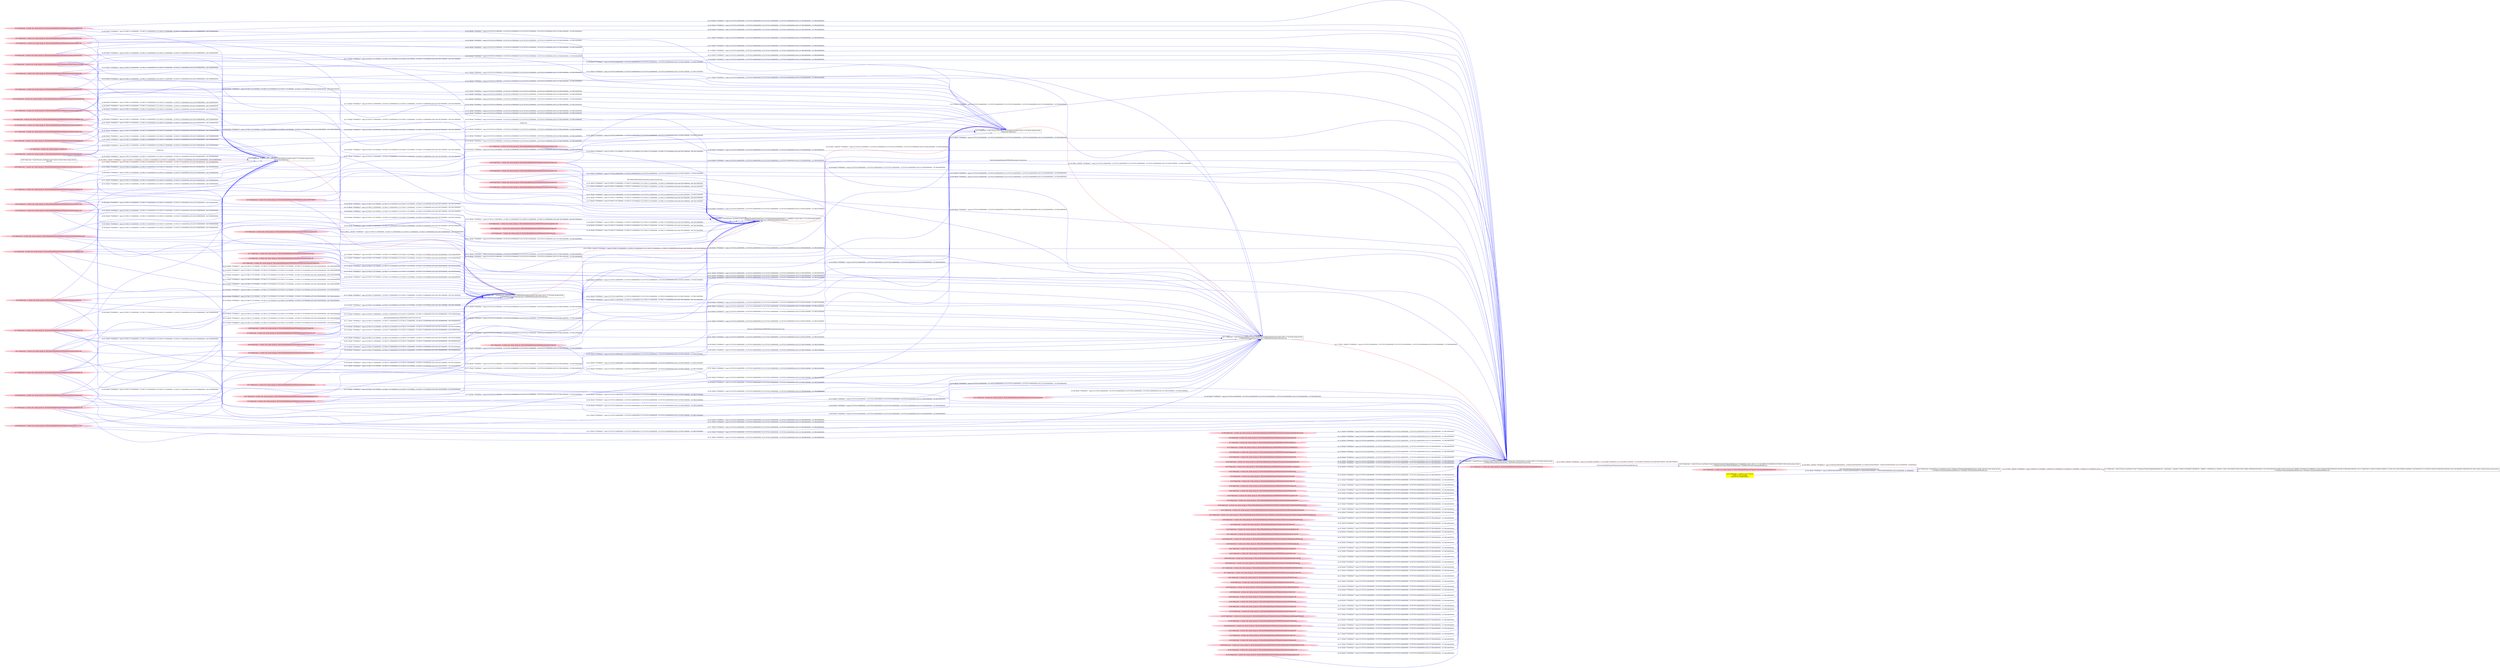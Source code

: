 digraph  {
rankdir=LR
"0"[color=black,label="id:0 HopCount: 0 pid:8188 proc_starttime:0 cmd:\"C:\Program Files\mozilla\firefox\firefox.exe\" owner uid:null owner group id:null,\n C:/Program Files/mozilla/firefox/firefox.exe C:/Program Files/mozilla/firefox/firefox.exe", shape=box,style=solid];
"1"[color=black,label="id:1 HopCount: 1 pid:4704 proc_starttime:0 cmd:\"C:\Program Files\mozilla\firefox\firefox.exe\" -contentproc --channel=\"8188.0.323439607\\100590185\" -childID 1 -isForBrowser -intPrefs 5:50|6:-1|28:1000|33:20|34:10|43:128|44:10000|48:0|50:400|51:1|52:0|53:0|58:0|59:120|60:120|133:2|134:1|147:5000|157:0|159:0|170:10000|182:-1|187:128|188:10000|189:0|195:24|196:32768|198:0|199:0|207:5|211:1048576|212:100|213:5000|215:600|217:1|226:1|231:0|241:60000| -boolPrefs 1:0|2:0|4:0|26:1|27:1|30:0|35:1|36:0|37:0|38:0|39:1|40:0|41:1|42:1|45:0|46:0|47:0|49:0|54:1|55:1|56: owner uid:null owner group id:null,\n C:/Program Files/mozilla/firefox/firefox.exe C:/Program Files/mozilla/firefox/firefox.exe", shape=box,style=solid];
"0" -> "1" [id=110,__obj="PROC_CREATE"color=red,label="id:110 PROC_CREATE **NORMAL**  seqs:[1558026107732000000, 1558026107732000000] T:[1558026107732000000, 1558026107732000000] relT:[0, 0]",style=solid];
"75"[color=pink,label="id:75 HopCount: -4 owner uid: owner group id: /Device/HarddiskVolume2/Windows/System32/ucrtbase.dll ", shape=oval,style=filled];
"87"[color=black,label="id:87 HopCount: -5 pid:528 proc_starttime:0 cmd:wininit.exe owner uid:S-1-5-18 owner group id:null,\n wininit.exe wininit.exe", shape=box,style=solid];
"75" -> "87" [id=111,__obj="READ"color=blue,label="id:111 READ **NORMAL**  seqs:[1557870321478000000, 1557870321478000000] T:[1557870321478000000, 1557870321478000000] relT:[155786254000000, 155786254000000]",style=solid];
"106"[color=pink,label="id:106 HopCount: -4 owner uid: owner group id: /Device/HarddiskVolume2/WINDOWS/system32/SystemEventsBrokerServer.dll ", shape=oval,style=filled];
"30"[color=black,label="id:30 HopCount: -3 pid:808 proc_starttime:0 cmd:C:\WINDOWS\system32\svchost.exe -k DcomLaunch -p owner uid:S-1-5-18 owner group id:null,\n C:/WINDOWS/system32/svchost.exe C:/WINDOWS/system32/svchost.exe", shape=box,style=solid];
"106" -> "30" [id=112,__obj="READ"color=blue,label="id:112 READ **NORMAL**  seqs:[1557870321483000000, 1557870321483000000] T:[1557870321483000000, 1557870321483000000] relT:[155786249000000, 155786249000000]",style=solid];
"43"[color=pink,label="id:43 HopCount: -7 owner uid: owner group id: /Device/HarddiskVolume2/windows/system32/svchost.exe ", shape=oval,style=filled];
"43" -> "30" [id=113,__obj="READ"color=blue,label="id:113 READ **NORMAL**  seqs:[1557870321483000000, 1557870321483000000] T:[1557870321483000000, 1557870321483000000] relT:[155786249000000, 155786249000000]",style=solid];
"5"[color=pink,label="id:5 HopCount: -6 owner uid: owner group id: wininit.exe ", shape=oval,style=filled];
"5" -> "87" [id=114,__obj="FILE_EXEC"color=blue,label="wininit.exe",style=solid];
"82"[color=pink,label="id:82 HopCount: -4 owner uid: owner group id: /Device/HarddiskVolume2/Windows/System32/win32u.dll ", shape=oval,style=filled];
"82" -> "87" [id=115,__obj="READ"color=blue,label="id:115 READ **NORMAL**  seqs:[1557870321478000000, 1557870321478000000] T:[1557870321478000000, 1557870321478000000] relT:[155786254000000, 155786254000000]",style=solid];
"6"[color=pink,label="id:6 HopCount: -4 owner uid: owner group id: /Device/HarddiskVolume2/Windows/System32/powrprof.dll ", shape=oval,style=filled];
"6" -> "30" [id=116,__obj="READ"color=blue,label="id:116 READ **NORMAL**  seqs:[1557870321484000000, 1557870321484000000] T:[1557870321484000000, 1557870321484000000] relT:[155786248000000, 155786248000000]",style=solid];
"79"[color=pink,label="id:79 HopCount: -4 owner uid: owner group id: /Device/HarddiskVolume2/Windows/System32/msvcp_win.dll ", shape=oval,style=filled];
"79" -> "87" [id=117,__obj="READ"color=blue,label="id:117 READ **NORMAL**  seqs:[1557870321478000000, 1557870321478000000] T:[1557870321478000000, 1557870321478000000] relT:[155786254000000, 155786254000000]",style=solid];
"7"[color=pink,label="id:7 HopCount: -4 owner uid: owner group id: /Device/HarddiskVolume2/WINDOWS/SYSTEM32/HID.DLL ", shape=oval,style=filled];
"7" -> "30" [id=118,__obj="READ"color=blue,label="id:118 READ **NORMAL**  seqs:[1557870321484000000, 1557870321484000000] T:[1557870321484000000, 1557870321484000000] relT:[155786248000000, 155786248000000]",style=solid];
"8"[color=pink,label="id:8 HopCount: -6 owner uid: owner group id: /Device/HarddiskVolume2/WINDOWS/SYSTEM32/FWBASE.DLL ", shape=oval,style=filled];
"8" -> "87" [id=119,__obj="READ"color=blue,label="id:119 READ **NORMAL**  seqs:[1557870321478000000, 1557870321478000000] T:[1557870321478000000, 1557870321478000000] relT:[155786254000000, 155786254000000]",style=solid];
"89"[color=pink,label="id:89 HopCount: -5 owner uid: owner group id: /Device/HarddiskVolume2/Windows/System32/ws2_32.dll ", shape=oval,style=filled];
"89" -> "87" [id=120,__obj="READ"color=blue,label="id:120 READ **NORMAL**  seqs:[1557870321478000000, 1557870321478000000] T:[1557870321478000000, 1557870321478000000] relT:[155786254000000, 155786254000000]",style=solid];
"9"[color=pink,label="id:9 HopCount: -4 owner uid: owner group id: /Device/HarddiskVolume2/Windows/System32/gdi32full.dll ", shape=oval,style=filled];
"9" -> "30" [id=121,__obj="READ"color=blue,label="id:121 READ **NORMAL**  seqs:[1557870321484000000, 1557870321484000000] T:[1557870321484000000, 1557870321484000000] relT:[155786248000000, 155786248000000]",style=solid];
"49"[color=pink,label="id:49 HopCount: -4 owner uid: owner group id: /Device/HarddiskVolume2/Windows/System32/profapi.dll ", shape=oval,style=filled];
"49" -> "87" [id=122,__obj="READ"color=blue,label="id:122 READ **NORMAL**  seqs:[1557870321478000000, 1557870321478000000] T:[1557870321478000000, 1557870321478000000] relT:[155786254000000, 155786254000000]",style=solid];
"50"[color=pink,label="id:50 HopCount: -4 owner uid: owner group id: /Device/HarddiskVolume2/Windows/System32/sspicli.dll ", shape=oval,style=filled];
"50" -> "87" [id=123,__obj="READ"color=blue,label="id:123 READ **NORMAL**  seqs:[1557870321478000000, 1557870321478000000] T:[1557870321478000000, 1557870321478000000] relT:[155786254000000, 155786254000000]",style=solid];
"11"[color=pink,label="id:11 HopCount: -4 owner uid: owner group id: /Device/HarddiskVolume2/WINDOWS/SYSTEM32/PSMSRV.DLL ", shape=oval,style=filled];
"11" -> "30" [id=124,__obj="READ"color=blue,label="id:124 READ **NORMAL**  seqs:[1557870321483000000, 1557870321483000000] T:[1557870321483000000, 1557870321483000000] relT:[155786249000000, 155786249000000]",style=solid];
"23"[color=black,label="id:23 HopCount: -2 pid:2432 proc_starttime:0 cmd:C:\Windows\System32\RuntimeBroker.exe -Embedding owner uid:S-1-5-21-231540947-922634896-4161786520-1004 owner group id:null,\n C:/Windows/System32/RuntimeBroker.exe C:/Windows/System32/RuntimeBroker.exe", shape=box,style=solid];
"30" -> "23" [id=125,__obj="PROC_CREATE"color=red,label="id:125 PROC_CREATE **NORMAL**  seqs:[1557942088735000000, 1557942088735000000] T:[1557942088735000000, 1557942088735000000] relT:[84018997000000, 84018997000000]",style=solid];
"15"[color=pink,label="id:15 HopCount: -3 owner uid: owner group id: /Device/HarddiskVolume2/Windows/System32/RuntimeBroker.exe ", shape=oval,style=filled];
"15" -> "23" [id=126,__obj="FILE_EXEC"color=blue,label="\Device\HarddiskVolume2\Windows\System32\RuntimeBroker.exe",style=solid];
"17"[color=black,label="id:17 HopCount: -4 pid:656 proc_starttime:0 cmd:C:\WINDOWS\system32\services.exe owner uid:S-1-5-18 owner group id:null,\n C:/WINDOWS/system32/services.exe C:/WINDOWS/system32/services.exe", shape=box,style=solid];
"17" -> "30" [id=127,__obj="PROC_CREATE"color=red,label="id:127 PROC_CREATE **NORMAL**  seqs:[1557870321483000000, 1557870321483000000] T:[1557870321483000000, 1557870321483000000] relT:[155786249000000, 155786249000000]",style=solid];
"18"[color=pink,label="id:18 HopCount: -4 owner uid: owner group id: /Device/HarddiskVolume2/Windows/System32/ntmarta.dll ", shape=oval,style=filled];
"18" -> "30" [id=128,__obj="READ"color=blue,label="id:128 READ **NORMAL**  seqs:[1557870321484000000, 1557870321484000000] T:[1557870321484000000, 1557870321484000000] relT:[155786248000000, 155786248000000]",style=solid];
"19"[color=pink,label="id:19 HopCount: -4 owner uid: owner group id: /Device/HarddiskVolume2/WINDOWS/system32/gpapi.dll ", shape=oval,style=filled];
"19" -> "30" [id=129,__obj="READ"color=blue,label="id:129 READ **NORMAL**  seqs:[1557870321484000000, 1557870321484000000] T:[1557870321484000000, 1557870321484000000] relT:[155786248000000, 155786248000000]",style=solid];
"74"[color=pink,label="id:74 HopCount: -4 owner uid: owner group id: /Device/HarddiskVolume2/Windows/System32/advapi32.dll ", shape=oval,style=filled];
"74" -> "87" [id=130,__obj="READ"color=blue,label="id:130 READ **NORMAL**  seqs:[1557870321478000000, 1557870321478000000] T:[1557870321478000000, 1557870321478000000] relT:[155786254000000, 155786254000000]",style=solid];
"62"[color=pink,label="id:62 HopCount: -4 owner uid: owner group id: /Device/HarddiskVolume2/Windows/System32/sechost.dll ", shape=oval,style=filled];
"62" -> "87" [id=131,__obj="READ"color=blue,label="id:131 READ **NORMAL**  seqs:[1557870321478000000, 1557870321478000000] T:[1557870321478000000, 1557870321478000000] relT:[155786254000000, 155786254000000]",style=solid];
"21"[color=pink,label="id:21 HopCount: -4 owner uid: owner group id: /Device/HarddiskVolume2/Windows/System32/oleaut32.dll ", shape=oval,style=filled];
"21" -> "30" [id=132,__obj="READ"color=blue,label="id:132 READ **NORMAL**  seqs:[1557870321484000000, 1557870321484000000] T:[1557870321484000000, 1557870321484000000] relT:[155786248000000, 155786248000000]",style=solid];
"80"[color=pink,label="id:80 HopCount: -5 owner uid: owner group id: /Device/HarddiskVolume2/Windows/System32/mswsock.dll ", shape=oval,style=filled];
"80" -> "87" [id=133,__obj="READ"color=blue,label="id:133 READ **NORMAL**  seqs:[1557870321478000000, 1557870321478000000] T:[1557870321478000000, 1557870321478000000] relT:[155786254000000, 155786254000000]",style=solid];
"55"[color=pink,label="id:55 HopCount: -4 owner uid: owner group id: /Device/HarddiskVolume2/Windows/System32/combase.dll ", shape=oval,style=filled];
"55" -> "87" [id=134,__obj="READ"color=blue,label="id:134 READ **NORMAL**  seqs:[1557870321478000000, 1557870321478000000] T:[1557870321478000000, 1557870321478000000] relT:[155786254000000, 155786254000000]",style=solid];
"22"[color=pink,label="id:22 HopCount: -4 owner uid: owner group id: /Device/HarddiskVolume2/Windows/System32/KernelBase.dll ", shape=oval,style=filled];
"22" -> "30" [id=135,__obj="READ"color=blue,label="id:135 READ **NORMAL**  seqs:[1557870321484000000, 1557870321484000000] T:[1557870321484000000, 1557870321484000000] relT:[155786248000000, 155786248000000]",style=solid];
"22" -> "87" [id=136,__obj="READ"color=blue,label="id:136 READ **NORMAL**  seqs:[1557870321478000000, 1557870321478000000] T:[1557870321478000000, 1557870321478000000] relT:[155786254000000, 155786254000000]",style=solid];
"70"[color=pink,label="id:70 HopCount: -4 owner uid: owner group id: /Device/HarddiskVolume2/Windows/System32/kernel32.dll ", shape=oval,style=filled];
"70" -> "87" [id=137,__obj="READ"color=blue,label="id:137 READ **NORMAL**  seqs:[1557870321478000000, 1557870321478000000] T:[1557870321478000000, 1557870321478000000] relT:[155786254000000, 155786254000000]",style=solid];
"23" -> "0" [id=138,__obj="PROC_CREATE"color=red,label="id:138 PROC_CREATE **NORMAL**  seqs:[1558026105803000000, 1558026105803000000] T:[1558026105803000000, 1558026105803000000] relT:[1929000000, 1929000000]",style=solid];
"24"[color=pink,label="id:24 HopCount: -4 owner uid: owner group id: /Device/HarddiskVolume2/Windows/System32/mintdh.dll ", shape=oval,style=filled];
"24" -> "30" [id=139,__obj="READ"color=blue,label="id:139 READ **NORMAL**  seqs:[1557870321484000000, 1557870321484000000] T:[1557870321484000000, 1557870321484000000] relT:[155786248000000, 155786248000000]",style=solid];
"41"[color=pink,label="id:41 HopCount: -4 owner uid: owner group id: /Device/HarddiskVolume2/Windows/System32/rpcrt4.dll ", shape=oval,style=filled];
"41" -> "87" [id=140,__obj="READ"color=blue,label="id:140 READ **NORMAL**  seqs:[1557870321478000000, 1557870321478000000] T:[1557870321478000000, 1557870321478000000] relT:[155786254000000, 155786254000000]",style=solid];
"25"[color=pink,label="id:25 HopCount: -2 owner uid: owner group id: /Device/HarddiskVolume2/Program Files/mozilla/firefox/firefox.exe ", shape=oval,style=filled];
"25" -> "0" [id=141,__obj="FILE_EXEC"color=blue,label="\Device\HarddiskVolume2\Program Files\mozilla\firefox\firefox.exe",style=solid];
"26"[color=pink,label="id:26 HopCount: -4 owner uid: owner group id: /Device/HarddiskVolume2/Windows/System32/ExecModelClient.dll ", shape=oval,style=filled];
"26" -> "30" [id=142,__obj="READ"color=blue,label="id:142 READ **NORMAL**  seqs:[1557870321483000000, 1557870321483000000] T:[1557870321483000000, 1557870321483000000] relT:[155786249000000, 155786249000000]",style=solid];
"27"[color=pink,label="id:27 HopCount: -6 owner uid: owner group id: /Device/HarddiskVolume2/Windows/System32/wininit.exe ", shape=oval,style=filled];
"27" -> "87" [id=143,__obj="READ"color=blue,label="id:143 READ **NORMAL**  seqs:[1557870321478000000, 1557870321478000000] T:[1557870321478000000, 1557870321478000000] relT:[155786254000000, 155786254000000]",style=solid];
"53"[color=pink,label="id:53 HopCount: -4 owner uid: owner group id: /Device/HarddiskVolume2/Windows/System32/bcrypt.dll ", shape=oval,style=filled];
"53" -> "87" [id=144,__obj="READ"color=blue,label="id:144 READ **NORMAL**  seqs:[1557870321478000000, 1557870321478000000] T:[1557870321478000000, 1557870321478000000] relT:[155786254000000, 155786254000000]",style=solid];
"28"[color=yellow,label="id:28 HopCount: -2 srcIP:127.0.0.1:54379\ndstIP:127.0.0.1:54380\ntype:SOCK_ESTABLISHED ", shape=box,style=filled];
"28" -> "0" [id=145,__obj="READ"color=blue,label="id:145 READ **NORMAL**  seqs:[1558026106329000000, 1558026106616000000] T:[1558026106329000000, 1558026106616000000] relT:[1403000000, 1116000000]",style=solid];
"29"[color=pink,label="id:29 HopCount: -4 owner uid: owner group id: /Device/HarddiskVolume2/WINDOWS/system32/windows.storage.dll ", shape=oval,style=filled];
"29" -> "30" [id=146,__obj="READ"color=blue,label="id:146 READ **NORMAL**  seqs:[1557870321484000000, 1557870321484000000] T:[1557870321484000000, 1557870321484000000] relT:[155786248000000, 155786248000000]",style=solid];
"20"[color=pink,label="id:20 HopCount: -4 owner uid: owner group id: /Device/HarddiskVolume2/Windows/System32/bcryptprimitives.dll ", shape=oval,style=filled];
"20" -> "30" [id=147,__obj="READ"color=blue,label="id:147 READ **NORMAL**  seqs:[1557870321484000000, 1557870321484000000] T:[1557870321484000000, 1557870321484000000] relT:[155786248000000, 155786248000000]",style=solid];
"31"[color=pink,label="id:31 HopCount: -4 owner uid: owner group id: /Device/HarddiskVolume2/Windows/System32/usermgrcli.dll ", shape=oval,style=filled];
"31" -> "30" [id=148,__obj="READ"color=blue,label="id:148 READ **NORMAL**  seqs:[1557870321483000000, 1557870321483000000] T:[1557870321483000000, 1557870321483000000] relT:[155786249000000, 155786249000000]",style=solid];
"32"[color=pink,label="id:32 HopCount: -4 owner uid: owner group id: /Device/HarddiskVolume2/Windows/System32/clbcatq.dll ", shape=oval,style=filled];
"32" -> "30" [id=149,__obj="READ"color=blue,label="id:149 READ **NORMAL**  seqs:[1557870321484000000, 1557870321484000000] T:[1557870321484000000, 1557870321484000000] relT:[155786248000000, 155786248000000]",style=solid];
"33"[color=pink,label="id:33 HopCount: -4 owner uid: owner group id: /Device/HarddiskVolume2/Windows/System32/wer.dll ", shape=oval,style=filled];
"33" -> "30" [id=150,__obj="READ"color=blue,label="id:150 READ **NORMAL**  seqs:[1557870321483000000, 1557870321483000000] T:[1557870321483000000, 1557870321483000000] relT:[155786249000000, 155786249000000]",style=solid];
"34"[color=pink,label="id:34 HopCount: -4 owner uid: owner group id: /Device/HarddiskVolume2/Windows/System32/dab.dll ", shape=oval,style=filled];
"34" -> "30" [id=151,__obj="READ"color=blue,label="id:151 READ **NORMAL**  seqs:[1557870321483000000, 1557870321483000000] T:[1557870321483000000, 1557870321483000000] relT:[155786249000000, 155786249000000]",style=solid];
"36"[color=black,label="id:36 HopCount: -7 pid:664 proc_starttime:0 cmd:C:\WINDOWS\system32\services.exe owner uid:S-1-5-18 owner group id:null,\n C:/WINDOWS/system32/services.exe C:/WINDOWS/system32/services.exe", shape=box,style=solid];
"90"[color=black,label="id:90 HopCount: -6 pid:436 proc_starttime:0 cmd:c:\windows\system32\svchost.exe -k localservicenetworkrestricted -p -s AppIDSvc owner uid:S-1-5-19 owner group id:null,\n c:/windows/system32/svchost.exe c:/windows/system32/svchost.exe", shape=box,style=solid];
"36" -> "90" [id=152,__obj="PROC_CREATE"color=red,label="id:152 PROC_CREATE **NORMAL**  seqs:[1557861371356000000, 1557861371356000000] T:[1557861371356000000, 1557861371356000000] relT:[164736376000000, 164736376000000]",style=solid];
"37"[color=pink,label="id:37 HopCount: -4 owner uid: owner group id: /Device/HarddiskVolume2/Windows/System32/rmclient.dll ", shape=oval,style=filled];
"37" -> "30" [id=153,__obj="READ"color=blue,label="id:153 READ **NORMAL**  seqs:[1557870321483000000, 1557870321483000000] T:[1557870321483000000, 1557870321483000000] relT:[155786249000000, 155786249000000]",style=solid];
"76"[color=pink,label="id:76 HopCount: -4 owner uid: owner group id: /Device/HarddiskVolume2/Windows/System32/kernel.appcore.dll ", shape=oval,style=filled];
"76" -> "90" [id=154,__obj="READ"color=blue,label="id:154 READ **NORMAL**  seqs:[1557861371356000000, 1557861371356000000] T:[1557861371356000000, 1557861371356000000] relT:[164736376000000, 164736376000000]",style=solid];
"38"[color=pink,label="id:38 HopCount: -4 owner uid: owner group id: /Device/HarddiskVolume2/WINDOWS/SYSTEM32/dxgi.dll ", shape=oval,style=filled];
"38" -> "30" [id=155,__obj="READ"color=blue,label="id:155 READ **NORMAL**  seqs:[1557870321484000000, 1557870321484000000] T:[1557870321484000000, 1557870321484000000] relT:[155786248000000, 155786248000000]",style=solid];
"39"[color=pink,label="id:39 HopCount: -7 owner uid: owner group id: /Device/HarddiskVolume2/WINDOWS/system32/appidsvc.dll ", shape=oval,style=filled];
"39" -> "90" [id=156,__obj="READ"color=blue,label="id:156 READ **NORMAL**  seqs:[1557861371356000000, 1557861371356000000] T:[1557861371356000000, 1557861371356000000] relT:[164736376000000, 164736376000000]",style=solid];
"44"[color=pink,label="id:44 HopCount: -4 owner uid: owner group id: /Device/HarddiskVolume2/Windows/System32/ntdll.dll ", shape=oval,style=filled];
"44" -> "90" [id=157,__obj="READ"color=blue,label="id:157 READ **NORMAL**  seqs:[1557861371358000000, 1557861371358000000] T:[1557861371358000000, 1557861371358000000] relT:[164736374000000, 164736374000000]",style=solid];
"40"[color=pink,label="id:40 HopCount: -4 owner uid: owner group id: /Device/HarddiskVolume2/Windows/System32/SHCore.dll ", shape=oval,style=filled];
"40" -> "30" [id=158,__obj="READ"color=blue,label="id:158 READ **NORMAL**  seqs:[1557870321484000000, 1557870321484000000] T:[1557870321484000000, 1557870321484000000] relT:[155786248000000, 155786248000000]",style=solid];
"21" -> "90" [id=159,__obj="READ"color=blue,label="id:159 READ **NORMAL**  seqs:[1557861371357000000, 1557861371357000000] T:[1557861371357000000, 1557861371357000000] relT:[164736375000000, 164736375000000]",style=solid];
"74" -> "90" [id=160,__obj="READ"color=blue,label="id:160 READ **NORMAL**  seqs:[1557861371357000000, 1557861371357000000] T:[1557861371357000000, 1557861371357000000] relT:[164736375000000, 164736375000000]",style=solid];
"41" -> "30" [id=161,__obj="READ"color=blue,label="id:161 READ **NORMAL**  seqs:[1557870321484000000, 1557870321484000000] T:[1557870321484000000, 1557870321484000000] relT:[155786248000000, 155786248000000]",style=solid];
"62" -> "90" [id=162,__obj="READ"color=blue,label="id:162 READ **NORMAL**  seqs:[1557861371357000000, 1557861371357000000] T:[1557861371357000000, 1557861371357000000] relT:[164736375000000, 164736375000000]",style=solid];
"42"[color=pink,label="id:42 HopCount: -4 owner uid: owner group id: /Device/HarddiskVolume2/WINDOWS/SYSTEM32/capauthz.dll ", shape=oval,style=filled];
"42" -> "30" [id=163,__obj="READ"color=blue,label="id:163 READ **NORMAL**  seqs:[1557870321483000000, 1557870321483000000] T:[1557870321483000000, 1557870321483000000] relT:[155786249000000, 155786249000000]",style=solid];
"35"[color=pink,label="id:35 HopCount: -4 owner uid: owner group id: /Device/HarddiskVolume2/Windows/System32/policymanager.dll ", shape=oval,style=filled];
"35" -> "30" [id=164,__obj="READ"color=blue,label="id:164 READ **NORMAL**  seqs:[1557870321483000000, 1557870321483000000] T:[1557870321483000000, 1557870321483000000] relT:[155786249000000, 155786249000000]",style=solid];
"44" -> "30" [id=165,__obj="READ"color=blue,label="id:165 READ **NORMAL**  seqs:[1557870321484000000, 1557870321484000000] T:[1557870321484000000, 1557870321484000000] relT:[155786248000000, 155786248000000]",style=solid];
"45"[color=pink,label="id:45 HopCount: -4 owner uid: owner group id: /Device/HarddiskVolume2/Windows/System32/user32.dll ", shape=oval,style=filled];
"45" -> "30" [id=166,__obj="READ"color=blue,label="id:166 READ **NORMAL**  seqs:[1557870321484000000, 1557870321484000000] T:[1557870321484000000, 1557870321484000000] relT:[155786248000000, 155786248000000]",style=solid];
"46"[color=pink,label="id:46 HopCount: -4 owner uid: owner group id: /Device/HarddiskVolume2/WINDOWS/SYSTEM32/ACPBACKGROUNDMANAGERPOLICY.DLL ", shape=oval,style=filled];
"46" -> "30" [id=167,__obj="READ"color=blue,label="id:167 READ **NORMAL**  seqs:[1557870321483000000, 1557870321483000000] T:[1557870321483000000, 1557870321483000000] relT:[155786249000000, 155786249000000]",style=solid];
"47"[color=pink,label="id:47 HopCount: -4 owner uid: owner group id: /Device/HarddiskVolume2/Windows/System32/EventAggregation.dll ", shape=oval,style=filled];
"47" -> "30" [id=168,__obj="READ"color=blue,label="id:168 READ **NORMAL**  seqs:[1557870321484000000, 1557870321484000000] T:[1557870321484000000, 1557870321484000000] relT:[155786248000000, 155786248000000]",style=solid];
"43" -> "90" [id=169,__obj="FILE_EXEC"color=blue,label="\Device\HarddiskVolume2\windows\system32\svchost.exe",style=solid];
"83"[color=pink,label="id:83 HopCount: -4 owner uid: owner group id: /Device/HarddiskVolume2/Windows/System32/msasn1.dll ", shape=oval,style=filled];
"83" -> "90" [id=170,__obj="READ"color=blue,label="id:170 READ **NORMAL**  seqs:[1557861371356000000, 1557861371356000000] T:[1557861371356000000, 1557861371356000000] relT:[164736376000000, 164736376000000]",style=solid];
"49" -> "30" [id=171,__obj="READ"color=blue,label="id:171 READ **NORMAL**  seqs:[1557870321484000000, 1557870321484000000] T:[1557870321484000000, 1557870321484000000] relT:[155786248000000, 155786248000000]",style=solid];
"16"[color=pink,label="id:16 HopCount: -4 owner uid: owner group id: /Device/HarddiskVolume2/Windows/System32/gdi32.dll ", shape=oval,style=filled];
"16" -> "90" [id=172,__obj="READ"color=blue,label="id:172 READ **NORMAL**  seqs:[1557861371357000000, 1557861371357000000] T:[1557861371357000000, 1557861371357000000] relT:[164736375000000, 164736375000000]",style=solid];
"9" -> "90" [id=173,__obj="READ"color=blue,label="id:173 READ **NORMAL**  seqs:[1557861371356000000, 1557861371356000000] T:[1557861371356000000, 1557861371356000000] relT:[164736376000000, 164736376000000]",style=solid];
"50" -> "30" [id=174,__obj="READ"color=blue,label="id:174 READ **NORMAL**  seqs:[1557870321484000000, 1557870321484000000] T:[1557870321484000000, 1557870321484000000] relT:[155786248000000, 155786248000000]",style=solid];
"79" -> "90" [id=175,__obj="READ"color=blue,label="id:175 READ **NORMAL**  seqs:[1557861371356000000, 1557861371356000000] T:[1557861371356000000, 1557861371356000000] relT:[164736376000000, 164736376000000]",style=solid];
"85"[color=pink,label="id:85 HopCount: -4 owner uid: owner group id: /Device/HarddiskVolume2/Windows/System32/msvcrt.dll ", shape=oval,style=filled];
"85" -> "90" [id=176,__obj="READ"color=blue,label="id:176 READ **NORMAL**  seqs:[1557861371358000000, 1557861371358000000] T:[1557861371358000000, 1557861371358000000] relT:[164736374000000, 164736374000000]",style=solid];
"51"[color=pink,label="id:51 HopCount: -4 owner uid: owner group id: /Device/HarddiskVolume2/Windows/System32/OneCoreUAPCommonProxyStub.dll ", shape=oval,style=filled];
"51" -> "30" [id=177,__obj="READ"color=blue,label="id:177 READ **NORMAL**  seqs:[1557870321483000000, 1557870321483000000] T:[1557870321483000000, 1557870321483000000] relT:[155786249000000, 155786249000000]",style=solid];
"86"[color=pink,label="id:86 HopCount: -4 owner uid: owner group id: /Device/HarddiskVolume2/Windows/System32/userenv.dll ", shape=oval,style=filled];
"86" -> "90" [id=178,__obj="READ"color=blue,label="id:178 READ **NORMAL**  seqs:[1557861371356000000, 1557861371356000000] T:[1557861371356000000, 1557861371356000000] relT:[164736376000000, 164736376000000]",style=solid];
"10"[color=pink,label="id:10 HopCount: -4 owner uid: owner group id: /Device/HarddiskVolume2/Windows/System32/wintrust.dll ", shape=oval,style=filled];
"10" -> "90" [id=179,__obj="READ"color=blue,label="id:179 READ **NORMAL**  seqs:[1557861371357000000, 1557861371357000000] T:[1557861371357000000, 1557861371357000000] relT:[164736375000000, 164736375000000]",style=solid];
"52"[color=pink,label="id:52 HopCount: -4 owner uid: owner group id: /Device/HarddiskVolume2/Windows/System32/Windows.Networking.BackgroundTransfer.BackgroundManagerPolicy.dll ", shape=oval,style=filled];
"52" -> "30" [id=180,__obj="READ"color=blue,label="id:180 READ **NORMAL**  seqs:[1557870321483000000, 1557870321483000000] T:[1557870321483000000, 1557870321483000000] relT:[155786249000000, 155786249000000]",style=solid];
"75" -> "90" [id=181,__obj="READ"color=blue,label="id:181 READ **NORMAL**  seqs:[1557861371357000000, 1557861371357000000] T:[1557861371357000000, 1557861371357000000] relT:[164736375000000, 164736375000000]",style=solid];
"22" -> "90" [id=182,__obj="READ"color=blue,label="id:182 READ **NORMAL**  seqs:[1557861371356000000, 1557861371356000000] T:[1557861371356000000, 1557861371356000000] relT:[164736376000000, 164736376000000]",style=solid];
"53" -> "30" [id=183,__obj="READ"color=blue,label="id:183 READ **NORMAL**  seqs:[1557870321484000000, 1557870321484000000] T:[1557870321484000000, 1557870321484000000] relT:[155786248000000, 155786248000000]",style=solid];
"48"[color=pink,label="id:48 HopCount: -4 owner uid: owner group id: /Device/HarddiskVolume2/Windows/System32/OneCoreCommonProxyStub.dll ", shape=oval,style=filled];
"48" -> "30" [id=184,__obj="READ"color=blue,label="id:184 READ **NORMAL**  seqs:[1557870321483000000, 1557870321483000000] T:[1557870321483000000, 1557870321483000000] relT:[155786249000000, 155786249000000]",style=solid];
"54"[color=pink,label="id:54 HopCount: -4 owner uid: owner group id: /Device/HarddiskVolume2/Windows/System32/tdh.dll ", shape=oval,style=filled];
"54" -> "30" [id=185,__obj="READ"color=blue,label="id:185 READ **NORMAL**  seqs:[1557870321484000000, 1557870321484000000] T:[1557870321484000000, 1557870321484000000] relT:[155786248000000, 155786248000000]",style=solid];
"55" -> "30" [id=186,__obj="READ"color=blue,label="id:186 READ **NORMAL**  seqs:[1557870321484000000, 1557870321484000000] T:[1557870321484000000, 1557870321484000000] relT:[155786248000000, 155786248000000]",style=solid];
"56"[color=pink,label="id:56 HopCount: -4 owner uid: owner group id: /Device/HarddiskVolume2/Windows/System32/execmodelproxy.dll ", shape=oval,style=filled];
"56" -> "30" [id=187,__obj="READ"color=blue,label="id:187 READ **NORMAL**  seqs:[1557870321483000000, 1557870321483000000] T:[1557870321483000000, 1557870321483000000] relT:[155786249000000, 155786249000000]",style=solid];
"57"[color=pink,label="id:57 HopCount: -4 owner uid: owner group id: /Device/HarddiskVolume2/Windows/System32/msvcp110_win.dll ", shape=oval,style=filled];
"57" -> "30" [id=188,__obj="READ"color=blue,label="id:188 READ **NORMAL**  seqs:[1557870321483000000, 1557870321483000000] T:[1557870321483000000, 1557870321483000000] relT:[155786249000000, 155786249000000]",style=solid];
"70" -> "90" [id=189,__obj="READ"color=blue,label="id:189 READ **NORMAL**  seqs:[1557861371358000000, 1557861371358000000] T:[1557861371358000000, 1557861371358000000] relT:[164736374000000, 164736374000000]",style=solid];
"55" -> "90" [id=190,__obj="READ"color=blue,label="id:190 READ **NORMAL**  seqs:[1557861371357000000, 1557861371357000000] T:[1557861371357000000, 1557861371357000000] relT:[164736375000000, 164736375000000]",style=solid];
"58"[color=pink,label="id:58 HopCount: -4 owner uid: owner group id: /Device/HarddiskVolume2/Windows/System32/SmartCardBackgroundPolicy.dll ", shape=oval,style=filled];
"58" -> "30" [id=191,__obj="READ"color=blue,label="id:191 READ **NORMAL**  seqs:[1557870321483000000, 1557870321483000000] T:[1557870321483000000, 1557870321483000000] relT:[155786249000000, 155786249000000]",style=solid];
"69"[color=pink,label="id:69 HopCount: -4 owner uid: owner group id: /Device/HarddiskVolume2/Windows/System32/crypt32.dll ", shape=oval,style=filled];
"69" -> "90" [id=192,__obj="READ"color=blue,label="id:192 READ **NORMAL**  seqs:[1557861371356000000, 1557861371356000000] T:[1557861371356000000, 1557861371356000000] relT:[164736376000000, 164736376000000]",style=solid];
"20" -> "90" [id=193,__obj="READ"color=blue,label="id:193 READ **NORMAL**  seqs:[1557861371357000000, 1557861371357000000] T:[1557861371357000000, 1557861371357000000] relT:[164736375000000, 164736375000000]",style=solid];
"59"[color=pink,label="id:59 HopCount: -4 owner uid: owner group id: /Device/HarddiskVolume2/Windows/System32/CoreMessaging.dll ", shape=oval,style=filled];
"59" -> "30" [id=194,__obj="READ"color=blue,label="id:194 READ **NORMAL**  seqs:[1557870321483000000, 1557870321483000000] T:[1557870321483000000, 1557870321483000000] relT:[155786249000000, 155786249000000]",style=solid];
"60"[color=pink,label="id:60 HopCount: -7 owner uid: owner group id: /Device/HarddiskVolume2/Windows/System32/slc.dll ", shape=oval,style=filled];
"60" -> "90" [id=195,__obj="READ"color=blue,label="id:195 READ **NORMAL**  seqs:[1557861371356000000, 1557861371356000000] T:[1557861371356000000, 1557861371356000000] relT:[164736376000000, 164736376000000]",style=solid];
"61"[color=pink,label="id:61 HopCount: -4 owner uid: owner group id: /Device/HarddiskVolume2/WINDOWS/system32/umpo.dll ", shape=oval,style=filled];
"61" -> "30" [id=196,__obj="READ"color=blue,label="id:196 READ **NORMAL**  seqs:[1557870321484000000, 1557870321484000000] T:[1557870321484000000, 1557870321484000000] relT:[155786248000000, 155786248000000]",style=solid];
"43" -> "90" [id=197,__obj="READ"color=blue,label="id:197 READ **NORMAL**  seqs:[1557861371356000000, 1557861371356000000] T:[1557861371356000000, 1557861371356000000] relT:[164736376000000, 164736376000000]",style=solid];
"62" -> "30" [id=198,__obj="READ"color=blue,label="id:198 READ **NORMAL**  seqs:[1557870321484000000, 1557870321484000000] T:[1557870321484000000, 1557870321484000000] relT:[155786248000000, 155786248000000]",style=solid];
"63"[color=pink,label="id:63 HopCount: -7 owner uid: owner group id: /Device/HarddiskVolume2/WINDOWS/system32/sppc.dll ", shape=oval,style=filled];
"63" -> "90" [id=199,__obj="READ"color=blue,label="id:199 READ **NORMAL**  seqs:[1557861371356000000, 1557861371356000000] T:[1557861371356000000, 1557861371356000000] relT:[164736376000000, 164736376000000]",style=solid];
"82" -> "90" [id=200,__obj="READ"color=blue,label="id:200 READ **NORMAL**  seqs:[1557861371356000000, 1557861371356000000] T:[1557861371356000000, 1557861371356000000] relT:[164736376000000, 164736376000000]",style=solid];
"64"[color=pink,label="id:64 HopCount: -4 owner uid: owner group id: /Device/HarddiskVolume2/WINDOWS/system32/bisrv.dll ", shape=oval,style=filled];
"64" -> "30" [id=201,__obj="READ"color=blue,label="id:201 READ **NORMAL**  seqs:[1557870321483000000, 1557870321483000000] T:[1557870321483000000, 1557870321483000000] relT:[155786249000000, 155786249000000]",style=solid];
"43" -> "30" [id=202,__obj="FILE_EXEC"color=blue,label="\Device\HarddiskVolume2\WINDOWS\system32\svchost.exe",style=solid];
"66"[color=pink,label="id:66 HopCount: -4 owner uid: owner group id: /Device/HarddiskVolume2/Windows/System32/embeddedmodesvcapi.dll ", shape=oval,style=filled];
"66" -> "30" [id=203,__obj="READ"color=blue,label="id:203 READ **NORMAL**  seqs:[1557870321483000000, 1557870321483000000] T:[1557870321483000000, 1557870321483000000] relT:[155786249000000, 155786249000000]",style=solid];
"67"[color=pink,label="id:67 HopCount: -4 owner uid: owner group id: /Device/HarddiskVolume2/Windows/System32/wldp.dll ", shape=oval,style=filled];
"67" -> "30" [id=204,__obj="READ"color=blue,label="id:204 READ **NORMAL**  seqs:[1557870321484000000, 1557870321484000000] T:[1557870321484000000, 1557870321484000000] relT:[155786248000000, 155786248000000]",style=solid];
"68"[color=pink,label="id:68 HopCount: -4 owner uid: owner group id: /Device/HarddiskVolume2/Windows/System32/LicenseManagerApi.dll ", shape=oval,style=filled];
"68" -> "30" [id=205,__obj="READ"color=blue,label="id:205 READ **NORMAL**  seqs:[1557870321483000000, 1557870321483000000] T:[1557870321483000000, 1557870321483000000] relT:[155786249000000, 155786249000000]",style=solid];
"69" -> "30" [id=206,__obj="READ"color=blue,label="id:206 READ **NORMAL**  seqs:[1557870321484000000, 1557870321484000000] T:[1557870321484000000, 1557870321484000000] relT:[155786248000000, 155786248000000]",style=solid];
"49" -> "90" [id=207,__obj="READ"color=blue,label="id:207 READ **NORMAL**  seqs:[1557861371356000000, 1557861371356000000] T:[1557861371356000000, 1557861371356000000] relT:[164736376000000, 164736376000000]",style=solid];
"45" -> "90" [id=208,__obj="READ"color=blue,label="id:208 READ **NORMAL**  seqs:[1557861371357000000, 1557861371357000000] T:[1557861371357000000, 1557861371357000000] relT:[164736375000000, 164736375000000]",style=solid];
"71"[color=pink,label="id:71 HopCount: -4 owner uid: owner group id: /Device/HarddiskVolume2/WINDOWS/SYSTEM32/PSMSERVICEEXTHOST.DLL ", shape=oval,style=filled];
"71" -> "30" [id=209,__obj="READ"color=blue,label="id:209 READ **NORMAL**  seqs:[1557870321483000000, 1557870321483000000] T:[1557870321483000000, 1557870321483000000] relT:[155786249000000, 155786249000000]",style=solid];
"41" -> "90" [id=210,__obj="READ"color=blue,label="id:210 READ **NORMAL**  seqs:[1557861371357000000, 1557861371357000000] T:[1557861371357000000, 1557861371357000000] relT:[164736375000000, 164736375000000]",style=solid];
"67" -> "90" [id=211,__obj="READ"color=blue,label="id:211 READ **NORMAL**  seqs:[1557861371356000000, 1557861371356000000] T:[1557861371356000000, 1557861371356000000] relT:[164736376000000, 164736376000000]",style=solid];
"72"[color=pink,label="id:72 HopCount: -4 owner uid: owner group id: /Device/HarddiskVolume2/WINDOWS/SYSTEM32/resourcepolicyclient.dll ", shape=oval,style=filled];
"72" -> "30" [id=212,__obj="READ"color=blue,label="id:212 READ **NORMAL**  seqs:[1557870321483000000, 1557870321483000000] T:[1557870321483000000, 1557870321483000000] relT:[155786249000000, 155786249000000]",style=solid];
"73"[color=black,label="id:73 HopCount: -8 pid:532 proc_starttime:0 cmd:wininit.exe owner uid:S-1-5-18 owner group id:null,\n wininit.exe wininit.exe", shape=box,style=solid];
"73" -> "36" [id=213,__obj="PROC_CREATE"color=red,label="id:213 PROC_CREATE **NORMAL**  seqs:[1557861371336000000, 1557861371336000000] T:[1557861371336000000, 1557861371336000000] relT:[164736396000000, 164736396000000]",style=solid];
"74" -> "30" [id=214,__obj="READ"color=blue,label="id:214 READ **NORMAL**  seqs:[1557870321484000000, 1557870321484000000] T:[1557870321484000000, 1557870321484000000] relT:[155786248000000, 155786248000000]",style=solid];
"20" -> "36" [id=215,__obj="READ"color=blue,label="id:215 READ **NORMAL**  seqs:[1557861371337000000, 1557861371337000000] T:[1557861371337000000, 1557861371337000000] relT:[164736395000000, 164736395000000]",style=solid];
"99"[color=pink,label="id:99 HopCount: -5 owner uid: owner group id: /Device/HarddiskVolume2/Windows/System32/dabapi.dll ", shape=oval,style=filled];
"99" -> "36" [id=216,__obj="READ"color=blue,label="id:216 READ **NORMAL**  seqs:[1557861371336000000, 1557861371336000000] T:[1557861371336000000, 1557861371336000000] relT:[164736396000000, 164736396000000]",style=solid];
"75" -> "30" [id=217,__obj="READ"color=blue,label="id:217 READ **NORMAL**  seqs:[1557870321484000000, 1557870321484000000] T:[1557870321484000000, 1557870321484000000] relT:[155786248000000, 155786248000000]",style=solid];
"41" -> "36" [id=218,__obj="READ"color=blue,label="id:218 READ **NORMAL**  seqs:[1557861371337000000, 1557861371337000000] T:[1557861371337000000, 1557861371337000000] relT:[164736395000000, 164736395000000]",style=solid];
"22" -> "36" [id=219,__obj="READ"color=blue,label="id:219 READ **NORMAL**  seqs:[1557861371337000000, 1557861371337000000] T:[1557861371337000000, 1557861371337000000] relT:[164736395000000, 164736395000000]",style=solid];
"76" -> "30" [id=220,__obj="READ"color=blue,label="id:220 READ **NORMAL**  seqs:[1557870321484000000, 1557870321484000000] T:[1557870321484000000, 1557870321484000000] relT:[155786248000000, 155786248000000]",style=solid];
"70" -> "30" [id=221,__obj="READ"color=blue,label="id:221 READ **NORMAL**  seqs:[1557870321484000000, 1557870321484000000] T:[1557870321484000000, 1557870321484000000] relT:[155786248000000, 155786248000000]",style=solid];
"79" -> "30" [id=222,__obj="READ"color=blue,label="id:222 READ **NORMAL**  seqs:[1557870321484000000, 1557870321484000000] T:[1557870321484000000, 1557870321484000000] relT:[155786248000000, 155786248000000]",style=solid];
"81"[color=pink,label="id:81 HopCount: -4 owner uid: owner group id: /Device/HarddiskVolume2/windows/system32/WTSAPI32.dll ", shape=oval,style=filled];
"81" -> "30" [id=223,__obj="READ"color=blue,label="id:223 READ **NORMAL**  seqs:[1557870321483000000, 1557870321483000000] T:[1557870321483000000, 1557870321483000000] relT:[155786249000000, 155786249000000]",style=solid];
"82" -> "30" [id=224,__obj="READ"color=blue,label="id:224 READ **NORMAL**  seqs:[1557870321484000000, 1557870321484000000] T:[1557870321484000000, 1557870321484000000] relT:[155786248000000, 155786248000000]",style=solid];
"83" -> "30" [id=225,__obj="READ"color=blue,label="id:225 READ **NORMAL**  seqs:[1557870321484000000, 1557870321484000000] T:[1557870321484000000, 1557870321484000000] relT:[155786248000000, 155786248000000]",style=solid];
"55" -> "36" [id=226,__obj="READ"color=blue,label="id:226 READ **NORMAL**  seqs:[1557861371337000000, 1557861371337000000] T:[1557861371337000000, 1557861371337000000] relT:[164736395000000, 164736395000000]",style=solid];
"47" -> "36" [id=227,__obj="READ"color=blue,label="id:227 READ **NORMAL**  seqs:[1557861371337000000, 1557861371337000000] T:[1557861371337000000, 1557861371337000000] relT:[164736395000000, 164736395000000]",style=solid];
"85" -> "30" [id=228,__obj="READ"color=blue,label="id:228 READ **NORMAL**  seqs:[1557870321484000000, 1557870321484000000] T:[1557870321484000000, 1557870321484000000] relT:[155786248000000, 155786248000000]",style=solid];
"44" -> "36" [id=229,__obj="READ"color=blue,label="id:229 READ **NORMAL**  seqs:[1557861371337000000, 1557861371337000000] T:[1557861371337000000, 1557861371337000000] relT:[164736395000000, 164736395000000]",style=solid];
"37" -> "36" [id=230,__obj="READ"color=blue,label="id:230 READ **NORMAL**  seqs:[1557861371336000000, 1557861371336000000] T:[1557861371336000000, 1557861371336000000] relT:[164736396000000, 164736396000000]",style=solid];
"86" -> "30" [id=231,__obj="READ"color=blue,label="id:231 READ **NORMAL**  seqs:[1557870321484000000, 1557870321484000000] T:[1557870321484000000, 1557870321484000000] relT:[155786248000000, 155786248000000]",style=solid];
"88"[color=pink,label="id:88 HopCount: -5 owner uid: owner group id: /Device/HarddiskVolume2/Windows/System32/spinf.dll ", shape=oval,style=filled];
"88" -> "36" [id=232,__obj="READ"color=blue,label="id:232 READ **NORMAL**  seqs:[1557861371336000000, 1557861371336000000] T:[1557861371336000000, 1557861371336000000] relT:[164736396000000, 164736396000000]",style=solid];
"77"[color=pink,label="id:77 HopCount: -5 owner uid: owner group id: /Device/HarddiskVolume2/Windows/System32/scesrv.dll ", shape=oval,style=filled];
"77" -> "36" [id=233,__obj="READ"color=blue,label="id:233 READ **NORMAL**  seqs:[1557861371337000000, 1557861371337000000] T:[1557861371337000000, 1557861371337000000] relT:[164736395000000, 164736395000000]",style=solid];
"87" -> "17" [id=234,__obj="PROC_CREATE"color=red,label="id:234 PROC_CREATE **NORMAL**  seqs:[1557870321480000000, 1557870321480000000] T:[1557870321480000000, 1557870321480000000] relT:[155786252000000, 155786252000000]",style=solid];
"70" -> "36" [id=235,__obj="READ"color=blue,label="id:235 READ **NORMAL**  seqs:[1557861371337000000, 1557861371337000000] T:[1557861371337000000, 1557861371337000000] relT:[164736395000000, 164736395000000]",style=solid];
"85" -> "36" [id=236,__obj="READ"color=blue,label="id:236 READ **NORMAL**  seqs:[1557861371337000000, 1557861371337000000] T:[1557861371337000000, 1557861371337000000] relT:[164736395000000, 164736395000000]",style=solid];
"88" -> "17" [id=237,__obj="READ"color=blue,label="id:237 READ **NORMAL**  seqs:[1557870321480000000, 1557870321480000000] T:[1557870321480000000, 1557870321480000000] relT:[155786252000000, 155786252000000]",style=solid];
"75" -> "36" [id=238,__obj="READ"color=blue,label="id:238 READ **NORMAL**  seqs:[1557861371337000000, 1557861371337000000] T:[1557861371337000000, 1557861371337000000] relT:[164736395000000, 164736395000000]",style=solid];
"86" -> "17" [id=239,__obj="READ"color=blue,label="id:239 READ **NORMAL**  seqs:[1557870321480000000, 1557870321480000000] T:[1557870321480000000, 1557870321480000000] relT:[155786252000000, 155786252000000]",style=solid];
"49" -> "36" [id=240,__obj="READ"color=blue,label="id:240 READ **NORMAL**  seqs:[1557861371337000000, 1557861371337000000] T:[1557861371337000000, 1557861371337000000] relT:[164736395000000, 164736395000000]",style=solid];
"44" -> "17" [id=241,__obj="READ"color=blue,label="id:241 READ **NORMAL**  seqs:[1557870321480000000, 1557870321480000000] T:[1557870321480000000, 1557870321480000000] relT:[155786252000000, 155786252000000]",style=solid];
"84"[color=pink,label="id:84 HopCount: -4 owner uid: owner group id: /Device/HarddiskVolume2/Windows/System32/bi.dll ", shape=oval,style=filled];
"84" -> "30" [id=242,__obj="READ"color=blue,label="id:242 READ **NORMAL**  seqs:[1557870321483000000, 1557870321483000000] T:[1557870321483000000, 1557870321483000000] relT:[155786249000000, 155786249000000]",style=solid];
"92"[color=pink,label="id:92 HopCount: -4 owner uid: owner group id: /Device/HarddiskVolume2/WINDOWS/SYSTEM32/BROKERLIB.DLL ", shape=oval,style=filled];
"92" -> "30" [id=243,__obj="READ"color=blue,label="id:243 READ **NORMAL**  seqs:[1557870321483000000, 1557870321483000000] T:[1557870321483000000, 1557870321483000000] relT:[155786249000000, 155786249000000]",style=solid];
"93"[color=pink,label="id:93 HopCount: -4 owner uid: owner group id: /Device/HarddiskVolume2/Windows/System32/ole32.dll ", shape=oval,style=filled];
"93" -> "30" [id=244,__obj="READ"color=blue,label="id:244 READ **NORMAL**  seqs:[1557870321484000000, 1557870321484000000] T:[1557870321484000000, 1557870321484000000] relT:[155786248000000, 155786248000000]",style=solid];
"94"[color=pink,label="id:94 HopCount: -4 owner uid: owner group id: /Device/HarddiskVolume2/Windows/System32/umpoext.dll ", shape=oval,style=filled];
"94" -> "30" [id=245,__obj="READ"color=blue,label="id:245 READ **NORMAL**  seqs:[1557870321484000000, 1557870321484000000] T:[1557870321484000000, 1557870321484000000] relT:[155786248000000, 155786248000000]",style=solid];
"95"[color=pink,label="id:95 HopCount: -4 owner uid: owner group id: /Device/HarddiskVolume2/windows/system32/WINSTA.dll ", shape=oval,style=filled];
"95" -> "30" [id=246,__obj="READ"color=blue,label="id:246 READ **NORMAL**  seqs:[1557870321484000000, 1557870321484000000] T:[1557870321484000000, 1557870321484000000] relT:[155786248000000, 155786248000000]",style=solid];
"37" -> "17" [id=247,__obj="READ"color=blue,label="id:247 READ **NORMAL**  seqs:[1557870321480000000, 1557870321480000000] T:[1557870321480000000, 1557870321480000000] relT:[155786252000000, 155786252000000]",style=solid];
"2"[color=pink,label="id:2 HopCount: -4 owner uid: owner group id: /Device/HarddiskVolume2/Windows/System32/cfgmgr32.dll ", shape=oval,style=filled];
"2" -> "17" [id=248,__obj="READ"color=blue,label="id:248 READ **NORMAL**  seqs:[1557870321480000000, 1557870321480000000] T:[1557870321480000000, 1557870321480000000] relT:[155786252000000, 155786252000000]",style=solid];
"31" -> "17" [id=249,__obj="READ"color=blue,label="id:249 READ **NORMAL**  seqs:[1557870321480000000, 1557870321480000000] T:[1557870321480000000, 1557870321480000000] relT:[155786252000000, 155786252000000]",style=solid];
"104"[color=pink,label="id:104 HopCount: -4 owner uid: owner group id: /Device/HarddiskVolume2/WINDOWS/system32/DEVOBJ.dll ", shape=oval,style=filled];
"104" -> "17" [id=250,__obj="READ"color=blue,label="id:250 READ **NORMAL**  seqs:[1557870321480000000, 1557870321480000000] T:[1557870321480000000, 1557870321480000000] relT:[155786252000000, 155786252000000]",style=solid];
"20" -> "17" [id=251,__obj="READ"color=blue,label="id:251 READ **NORMAL**  seqs:[1557870321480000000, 1557870321480000000] T:[1557870321480000000, 1557870321480000000] relT:[155786252000000, 155786252000000]",style=solid];
"62" -> "17" [id=252,__obj="READ"color=blue,label="id:252 READ **NORMAL**  seqs:[1557870321480000000, 1557870321480000000] T:[1557870321480000000, 1557870321480000000] relT:[155786252000000, 155786252000000]",style=solid];
"74" -> "17" [id=253,__obj="READ"color=blue,label="id:253 READ **NORMAL**  seqs:[1557870321480000000, 1557870321480000000] T:[1557870321480000000, 1557870321480000000] relT:[155786252000000, 155786252000000]",style=solid];
"97"[color=pink,label="id:97 HopCount: -5 owner uid: owner group id: /Device/HarddiskVolume2/WINDOWS/SYSTEM32/WUDFPLATFORM.DLL ", shape=oval,style=filled];
"97" -> "17" [id=254,__obj="READ"color=blue,label="id:254 READ **NORMAL**  seqs:[1557870321480000000, 1557870321480000000] T:[1557870321480000000, 1557870321480000000] relT:[155786252000000, 155786252000000]",style=solid];
"96"[color=pink,label="id:96 HopCount: -4 owner uid: owner group id: /Device/HarddiskVolume2/Windows/System32/cryptsp.dll ", shape=oval,style=filled];
"96" -> "30" [id=255,__obj="READ"color=blue,label="id:255 READ **NORMAL**  seqs:[1557870321484000000, 1557870321484000000] T:[1557870321484000000, 1557870321484000000] relT:[155786248000000, 155786248000000]",style=solid];
"105"[color=pink,label="id:105 HopCount: -4 owner uid: owner group id: /Device/HarddiskVolume2/Windows/System32/rpcss.dll ", shape=oval,style=filled];
"105" -> "30" [id=256,__obj="READ"color=blue,label="id:256 READ **NORMAL**  seqs:[1557870321484000000, 1557870321484000000] T:[1557870321484000000, 1557870321484000000] relT:[155786248000000, 155786248000000]",style=solid];
"107"[color=pink,label="id:107 HopCount: -4 owner uid: owner group id: /Device/HarddiskVolume2/Windows/System32/SebBackgroundManagerPolicy.dll ", shape=oval,style=filled];
"107" -> "30" [id=257,__obj="READ"color=blue,label="id:257 READ **NORMAL**  seqs:[1557870321483000000, 1557870321483000000] T:[1557870321483000000, 1557870321483000000] relT:[155786249000000, 155786249000000]",style=solid];
"108"[color=pink,label="id:108 HopCount: -4 owner uid: owner group id: /Device/HarddiskVolume2/WINDOWS/system32/rsaenh.dll ", shape=oval,style=filled];
"108" -> "30" [id=258,__obj="READ"color=blue,label="id:258 READ **NORMAL**  seqs:[1557870321484000000, 1557870321484000000] T:[1557870321484000000, 1557870321484000000] relT:[155786248000000, 155786248000000]",style=solid];
"109"[color=pink,label="id:109 HopCount: -4 owner uid: owner group id: /Device/HarddiskVolume2/Windows/System32/ResourcePolicyServer.dll ", shape=oval,style=filled];
"109" -> "30" [id=259,__obj="READ"color=blue,label="id:259 READ **NORMAL**  seqs:[1557870321483000000, 1557870321483000000] T:[1557870321483000000, 1557870321483000000] relT:[155786249000000, 155786249000000]",style=solid];
"99" -> "17" [id=260,__obj="READ"color=blue,label="id:260 READ **NORMAL**  seqs:[1557870321480000000, 1557870321480000000] T:[1557870321480000000, 1557870321480000000] relT:[155786252000000, 155786252000000]",style=solid];
"3"[color=pink,label="id:3 HopCount: -5 owner uid: owner group id: /Device/HarddiskVolume2/WINDOWS/system32/services.exe ", shape=oval,style=filled];
"3" -> "17" [id=261,__obj="READ"color=blue,label="id:261 READ **NORMAL**  seqs:[1557870321480000000, 1557870321480000000] T:[1557870321480000000, 1557870321480000000] relT:[155786252000000, 155786252000000]",style=solid];
"47" -> "17" [id=262,__obj="READ"color=blue,label="id:262 READ **NORMAL**  seqs:[1557870321480000000, 1557870321480000000] T:[1557870321480000000, 1557870321480000000] relT:[155786252000000, 155786252000000]",style=solid];
"76" -> "17" [id=263,__obj="READ"color=blue,label="id:263 READ **NORMAL**  seqs:[1557870321480000000, 1557870321480000000] T:[1557870321480000000, 1557870321480000000] relT:[155786252000000, 155786252000000]",style=solid];
"75" -> "17" [id=264,__obj="READ"color=blue,label="id:264 READ **NORMAL**  seqs:[1557870321480000000, 1557870321480000000] T:[1557870321480000000, 1557870321480000000] relT:[155786252000000, 155786252000000]",style=solid];
"85" -> "17" [id=265,__obj="READ"color=blue,label="id:265 READ **NORMAL**  seqs:[1557870321480000000, 1557870321480000000] T:[1557870321480000000, 1557870321480000000] relT:[155786252000000, 155786252000000]",style=solid];
"50" -> "17" [id=266,__obj="READ"color=blue,label="id:266 READ **NORMAL**  seqs:[1557870321480000000, 1557870321480000000] T:[1557870321480000000, 1557870321480000000] relT:[155786252000000, 155786252000000]",style=solid];
"4"[color=pink,label="id:4 HopCount: -5 owner uid: owner group id: /Device/HarddiskVolume2/Windows/System32/authz.dll ", shape=oval,style=filled];
"4" -> "17" [id=267,__obj="READ"color=blue,label="id:267 READ **NORMAL**  seqs:[1557870321480000000, 1557870321480000000] T:[1557870321480000000, 1557870321480000000] relT:[155786252000000, 155786252000000]",style=solid];
"2" -> "30" [id=268,__obj="READ"color=blue,label="id:268 READ **NORMAL**  seqs:[1557870321484000000, 1557870321484000000] T:[1557870321484000000, 1557870321484000000] relT:[155786248000000, 155786248000000]",style=solid];
"10" -> "30" [id=269,__obj="READ"color=blue,label="id:269 READ **NORMAL**  seqs:[1557870321484000000, 1557870321484000000] T:[1557870321484000000, 1557870321484000000] relT:[155786248000000, 155786248000000]",style=solid];
"12"[color=pink,label="id:12 HopCount: -4 owner uid: owner group id: /Device/HarddiskVolume2/Windows/System32/srumapi.dll ", shape=oval,style=filled];
"12" -> "30" [id=270,__obj="READ"color=blue,label="id:270 READ **NORMAL**  seqs:[1557870321483000000, 1557870321483000000] T:[1557870321483000000, 1557870321483000000] relT:[155786249000000, 155786249000000]",style=solid];
"13"[color=pink,label="id:13 HopCount: -4 owner uid: owner group id: /Device/HarddiskVolume2/Windows/System32/coml2.dll ", shape=oval,style=filled];
"13" -> "30" [id=271,__obj="READ"color=blue,label="id:271 READ **NORMAL**  seqs:[1557870321484000000, 1557870321484000000] T:[1557870321484000000, 1557870321484000000] relT:[155786248000000, 155786248000000]",style=solid];
"14"[color=pink,label="id:14 HopCount: -4 owner uid: owner group id: /Device/HarddiskVolume2/Windows/System32/shlwapi.dll ", shape=oval,style=filled];
"14" -> "30" [id=272,__obj="READ"color=blue,label="id:272 READ **NORMAL**  seqs:[1557870321484000000, 1557870321484000000] T:[1557870321484000000, 1557870321484000000] relT:[155786248000000, 155786248000000]",style=solid];
"2" -> "36" [id=273,__obj="READ"color=blue,label="id:273 READ **NORMAL**  seqs:[1557861371337000000, 1557861371337000000] T:[1557861371337000000, 1557861371337000000] relT:[164736395000000, 164736395000000]",style=solid];
"76" -> "36" [id=274,__obj="READ"color=blue,label="id:274 READ **NORMAL**  seqs:[1557861371337000000, 1557861371337000000] T:[1557861371337000000, 1557861371337000000] relT:[164736395000000, 164736395000000]",style=solid];
"86" -> "36" [id=275,__obj="READ"color=blue,label="id:275 READ **NORMAL**  seqs:[1557861371337000000, 1557861371337000000] T:[1557861371337000000, 1557861371337000000] relT:[164736395000000, 164736395000000]",style=solid];
"4" -> "36" [id=276,__obj="READ"color=blue,label="id:276 READ **NORMAL**  seqs:[1557861371337000000, 1557861371337000000] T:[1557861371337000000, 1557861371337000000] relT:[164736395000000, 164736395000000]",style=solid];
"3" -> "36" [id=277,__obj="READ"color=blue,label="id:277 READ **NORMAL**  seqs:[1557861371336000000, 1557861371336000000] T:[1557861371336000000, 1557861371336000000] relT:[164736396000000, 164736396000000]",style=solid];
"104" -> "36" [id=278,__obj="READ"color=blue,label="id:278 READ **NORMAL**  seqs:[1557861371337000000, 1557861371337000000] T:[1557861371337000000, 1557861371337000000] relT:[164736395000000, 164736395000000]",style=solid];
"3" -> "36" [id=279,__obj="FILE_EXEC"color=blue,label="\Device\HarddiskVolume2\WINDOWS\system32\services.exe",style=solid];
"62" -> "36" [id=280,__obj="READ"color=blue,label="id:280 READ **NORMAL**  seqs:[1557861371337000000, 1557861371337000000] T:[1557861371337000000, 1557861371337000000] relT:[164736395000000, 164736395000000]",style=solid];
"78"[color=pink,label="id:78 HopCount: -5 owner uid: owner group id: /Device/HarddiskVolume2/Windows/System32/srvcli.dll ", shape=oval,style=filled];
"78" -> "36" [id=281,__obj="READ"color=blue,label="id:281 READ **NORMAL**  seqs:[1557861371336000000, 1557861371336000000] T:[1557861371336000000, 1557861371336000000] relT:[164736396000000, 164736396000000]",style=solid];
"97" -> "36" [id=282,__obj="READ"color=blue,label="id:282 READ **NORMAL**  seqs:[1557861371337000000, 1557861371337000000] T:[1557861371337000000, 1557861371337000000] relT:[164736395000000, 164736395000000]",style=solid];
"74" -> "36" [id=283,__obj="READ"color=blue,label="id:283 READ **NORMAL**  seqs:[1557861371337000000, 1557861371337000000] T:[1557861371337000000, 1557861371337000000] relT:[164736395000000, 164736395000000]",style=solid];
"50" -> "36" [id=284,__obj="READ"color=blue,label="id:284 READ **NORMAL**  seqs:[1557861371337000000, 1557861371337000000] T:[1557861371337000000, 1557861371337000000] relT:[164736395000000, 164736395000000]",style=solid];
"65"[color=black,label="id:65 HopCount: -9 pid:436 proc_starttime:0 cmd: owner uid:null owner group id:null,\n null null", shape=box,style=solid];
"65" -> "73" [id=285,__obj="PROC_CREATE"color=red,label="id:285 PROC_CREATE **NORMAL**  seqs:[1557861371334000000, 1557861371334000000] T:[1557861371334000000, 1557861371334000000] relT:[164736398000000, 164736398000000]",style=solid];
"79" -> "73" [id=286,__obj="READ"color=blue,label="id:286 READ **NORMAL**  seqs:[1557861371334000000, 1557861371334000000] T:[1557861371334000000, 1557861371334000000] relT:[164736398000000, 164736398000000]",style=solid];
"8" -> "73" [id=287,__obj="READ"color=blue,label="id:287 READ **NORMAL**  seqs:[1557861371334000000, 1557861371334000000] T:[1557861371334000000, 1557861371334000000] relT:[164736398000000, 164736398000000]",style=solid];
"82" -> "73" [id=288,__obj="READ"color=blue,label="id:288 READ **NORMAL**  seqs:[1557861371334000000, 1557861371334000000] T:[1557861371334000000, 1557861371334000000] relT:[164736398000000, 164736398000000]",style=solid];
"85" -> "73" [id=289,__obj="READ"color=blue,label="id:289 READ **NORMAL**  seqs:[1557861371334000000, 1557861371334000000] T:[1557861371334000000, 1557861371334000000] relT:[164736398000000, 164736398000000]",style=solid];
"53" -> "73" [id=290,__obj="READ"color=blue,label="id:290 READ **NORMAL**  seqs:[1557861371334000000, 1557861371334000000] T:[1557861371334000000, 1557861371334000000] relT:[164736398000000, 164736398000000]",style=solid];
"27" -> "73" [id=291,__obj="READ"color=blue,label="id:291 READ **NORMAL**  seqs:[1557861371334000000, 1557861371334000000] T:[1557861371334000000, 1557861371334000000] relT:[164736398000000, 164736398000000]",style=solid];
"49" -> "73" [id=292,__obj="READ"color=blue,label="id:292 READ **NORMAL**  seqs:[1557861371334000000, 1557861371334000000] T:[1557861371334000000, 1557861371334000000] relT:[164736398000000, 164736398000000]",style=solid];
"49" -> "17" [id=293,__obj="READ"color=blue,label="id:293 READ **NORMAL**  seqs:[1557870321480000000, 1557870321480000000] T:[1557870321480000000, 1557870321480000000] relT:[155786252000000, 155786252000000]",style=solid];
"75" -> "73" [id=294,__obj="READ"color=blue,label="id:294 READ **NORMAL**  seqs:[1557861371334000000, 1557861371334000000] T:[1557861371334000000, 1557861371334000000] relT:[164736398000000, 164736398000000]",style=solid];
"62" -> "73" [id=295,__obj="READ"color=blue,label="id:295 READ **NORMAL**  seqs:[1557861371334000000, 1557861371334000000] T:[1557861371334000000, 1557861371334000000] relT:[164736398000000, 164736398000000]",style=solid];
"77" -> "17" [id=296,__obj="READ"color=blue,label="id:296 READ **NORMAL**  seqs:[1557870321480000000, 1557870321480000000] T:[1557870321480000000, 1557870321480000000] relT:[155786252000000, 155786252000000]",style=solid];
"55" -> "73" [id=297,__obj="READ"color=blue,label="id:297 READ **NORMAL**  seqs:[1557861371334000000, 1557861371334000000] T:[1557861371334000000, 1557861371334000000] relT:[164736398000000, 164736398000000]",style=solid];
"22" -> "73" [id=298,__obj="READ"color=blue,label="id:298 READ **NORMAL**  seqs:[1557861371334000000, 1557861371334000000] T:[1557861371334000000, 1557861371334000000] relT:[164736398000000, 164736398000000]",style=solid];
"78" -> "17" [id=299,__obj="READ"color=blue,label="id:299 READ **NORMAL**  seqs:[1557870321480000000, 1557870321480000000] T:[1557870321480000000, 1557870321480000000] relT:[155786252000000, 155786252000000]",style=solid];
"86" -> "73" [id=300,__obj="READ"color=blue,label="id:300 READ **NORMAL**  seqs:[1557861371334000000, 1557861371334000000] T:[1557861371334000000, 1557861371334000000] relT:[164736398000000, 164736398000000]",style=solid];
"3" -> "17" [id=301,__obj="FILE_EXEC"color=blue,label="\Device\HarddiskVolume2\WINDOWS\system32\services.exe",style=solid];
"74" -> "73" [id=302,__obj="READ"color=blue,label="id:302 READ **NORMAL**  seqs:[1557861371334000000, 1557861371334000000] T:[1557861371334000000, 1557861371334000000] relT:[164736398000000, 164736398000000]",style=solid];
"41" -> "17" [id=303,__obj="READ"color=blue,label="id:303 READ **NORMAL**  seqs:[1557870321480000000, 1557870321480000000] T:[1557870321480000000, 1557870321480000000] relT:[155786252000000, 155786252000000]",style=solid];
"50" -> "73" [id=304,__obj="READ"color=blue,label="id:304 READ **NORMAL**  seqs:[1557861371334000000, 1557861371334000000] T:[1557861371334000000, 1557861371334000000] relT:[164736398000000, 164736398000000]",style=solid];
"22" -> "17" [id=305,__obj="READ"color=blue,label="id:305 READ **NORMAL**  seqs:[1557870321480000000, 1557870321480000000] T:[1557870321480000000, 1557870321480000000] relT:[155786252000000, 155786252000000]",style=solid];
"18" -> "73" [id=306,__obj="READ"color=blue,label="id:306 READ **NORMAL**  seqs:[1557861371334000000, 1557861371334000000] T:[1557861371334000000, 1557861371334000000] relT:[164736398000000, 164736398000000]",style=solid];
"55" -> "17" [id=307,__obj="READ"color=blue,label="id:307 READ **NORMAL**  seqs:[1557870321480000000, 1557870321480000000] T:[1557870321480000000, 1557870321480000000] relT:[155786252000000, 155786252000000]",style=solid];
"102"[color=pink,label="id:102 HopCount: -6 owner uid: owner group id: /Device/HarddiskVolume2/Windows/System32/profext.dll ", shape=oval,style=filled];
"102" -> "73" [id=308,__obj="READ"color=blue,label="id:308 READ **NORMAL**  seqs:[1557861371334000000, 1557861371334000000] T:[1557861371334000000, 1557861371334000000] relT:[164736398000000, 164736398000000]",style=solid];
"100"[color=pink,label="id:100 HopCount: -6 owner uid: owner group id: /Device/HarddiskVolume2/WINDOWS/system32/FirewallAPI.dll ", shape=oval,style=filled];
"100" -> "73" [id=309,__obj="READ"color=blue,label="id:309 READ **NORMAL**  seqs:[1557861371334000000, 1557861371334000000] T:[1557861371334000000, 1557861371334000000] relT:[164736398000000, 164736398000000]",style=solid];
"80" -> "17" [id=310,__obj="READ"color=blue,label="id:310 READ **NORMAL**  seqs:[1557870321480000000, 1557870321480000000] T:[1557870321480000000, 1557870321480000000] relT:[155786252000000, 155786252000000]",style=solid];
"5" -> "73" [id=311,__obj="FILE_EXEC"color=blue,label="wininit.exe",style=solid];
"70" -> "17" [id=312,__obj="READ"color=blue,label="id:312 READ **NORMAL**  seqs:[1557870321480000000, 1557870321480000000] T:[1557870321480000000, 1557870321480000000] relT:[155786252000000, 155786252000000]",style=solid];
"80" -> "73" [id=313,__obj="READ"color=blue,label="id:313 READ **NORMAL**  seqs:[1557861371334000000, 1557861371334000000] T:[1557861371334000000, 1557861371334000000] relT:[164736398000000, 164736398000000]",style=solid];
"44" -> "73" [id=314,__obj="READ"color=blue,label="id:314 READ **NORMAL**  seqs:[1557861371334000000, 1557861371334000000] T:[1557861371334000000, 1557861371334000000] relT:[164736398000000, 164736398000000]",style=solid];
"89" -> "17" [id=315,__obj="READ"color=blue,label="id:315 READ **NORMAL**  seqs:[1557870321480000000, 1557870321480000000] T:[1557870321480000000, 1557870321480000000] relT:[155786252000000, 155786252000000]",style=solid];
"16" -> "73" [id=316,__obj="READ"color=blue,label="id:316 READ **NORMAL**  seqs:[1557861371334000000, 1557861371334000000] T:[1557861371334000000, 1557861371334000000] relT:[164736398000000, 164736398000000]",style=solid];
"45" -> "73" [id=317,__obj="READ"color=blue,label="id:317 READ **NORMAL**  seqs:[1557861371334000000, 1557861371334000000] T:[1557861371334000000, 1557861371334000000] relT:[164736398000000, 164736398000000]",style=solid];
"90" -> "87" [id=318,__obj="PROC_CREATE"color=red,label="id:318 PROC_CREATE **NORMAL**  seqs:[1557870321478000000, 1557870321478000000] T:[1557870321478000000, 1557870321478000000] relT:[155786254000000, 155786254000000]",style=solid];
"9" -> "73" [id=319,__obj="READ"color=blue,label="id:319 READ **NORMAL**  seqs:[1557861371334000000, 1557861371334000000] T:[1557861371334000000, 1557861371334000000] relT:[164736398000000, 164736398000000]",style=solid];
"18" -> "87" [id=320,__obj="READ"color=blue,label="id:320 READ **NORMAL**  seqs:[1557870321478000000, 1557870321478000000] T:[1557870321478000000, 1557870321478000000] relT:[155786254000000, 155786254000000]",style=solid];
"70" -> "73" [id=321,__obj="READ"color=blue,label="id:321 READ **NORMAL**  seqs:[1557861371334000000, 1557861371334000000] T:[1557861371334000000, 1557861371334000000] relT:[164736398000000, 164736398000000]",style=solid];
"20" -> "73" [id=322,__obj="READ"color=blue,label="id:322 READ **NORMAL**  seqs:[1557861371334000000, 1557861371334000000] T:[1557861371334000000, 1557861371334000000] relT:[164736398000000, 164736398000000]",style=solid];
"91"[color=pink,label="id:91 HopCount: -6 owner uid: owner group id: /Device/HarddiskVolume2/Windows/System32/wininitext.dll ", shape=oval,style=filled];
"91" -> "87" [id=323,__obj="READ"color=blue,label="id:323 READ **NORMAL**  seqs:[1557870321478000000, 1557870321478000000] T:[1557870321478000000, 1557870321478000000] relT:[155786254000000, 155786254000000]",style=solid];
"91" -> "73" [id=324,__obj="READ"color=blue,label="id:324 READ **NORMAL**  seqs:[1557861371334000000, 1557861371334000000] T:[1557861371334000000, 1557861371334000000] relT:[164736398000000, 164736398000000]",style=solid];
"16" -> "87" [id=325,__obj="READ"color=blue,label="id:325 READ **NORMAL**  seqs:[1557870321478000000, 1557870321478000000] T:[1557870321478000000, 1557870321478000000] relT:[155786254000000, 155786254000000]",style=solid];
"89" -> "73" [id=326,__obj="READ"color=blue,label="id:326 READ **NORMAL**  seqs:[1557861371334000000, 1557861371334000000] T:[1557861371334000000, 1557861371334000000] relT:[164736398000000, 164736398000000]",style=solid];
"45" -> "87" [id=327,__obj="READ"color=blue,label="id:327 READ **NORMAL**  seqs:[1557870321478000000, 1557870321478000000] T:[1557870321478000000, 1557870321478000000] relT:[155786254000000, 155786254000000]",style=solid];
"41" -> "73" [id=328,__obj="READ"color=blue,label="id:328 READ **NORMAL**  seqs:[1557861371334000000, 1557861371334000000] T:[1557861371334000000, 1557861371334000000] relT:[164736398000000, 164736398000000]",style=solid];
"16" -> "30" [id=329,__obj="READ"color=blue,label="id:329 READ **NORMAL**  seqs:[1557870321484000000, 1557870321484000000] T:[1557870321484000000, 1557870321484000000] relT:[155786248000000, 155786248000000]",style=solid];
"9" -> "87" [id=330,__obj="READ"color=blue,label="id:330 READ **NORMAL**  seqs:[1557870321478000000, 1557870321478000000] T:[1557870321478000000, 1557870321478000000] relT:[155786254000000, 155786254000000]",style=solid];
"20" -> "87" [id=331,__obj="READ"color=blue,label="id:331 READ **NORMAL**  seqs:[1557870321478000000, 1557870321478000000] T:[1557870321478000000, 1557870321478000000] relT:[155786254000000, 155786254000000]",style=solid];
"98"[color=pink,label="id:98 HopCount: -4 owner uid: owner group id: /Device/HarddiskVolume2/WINDOWS/SYSTEM32/BACKGROUNDMEDIAPOLICY.DLL ", shape=oval,style=filled];
"98" -> "30" [id=332,__obj="READ"color=blue,label="id:332 READ **NORMAL**  seqs:[1557870321483000000, 1557870321483000000] T:[1557870321483000000, 1557870321483000000] relT:[155786249000000, 155786249000000]",style=solid];
"100" -> "87" [id=333,__obj="READ"color=blue,label="id:333 READ **NORMAL**  seqs:[1557870321478000000, 1557870321478000000] T:[1557870321478000000, 1557870321478000000] relT:[155786254000000, 155786254000000]",style=solid];
"101"[color=pink,label="id:101 HopCount: -4 owner uid: owner group id: /Device/HarddiskVolume2/Windows/System32/cryptbase.dll ", shape=oval,style=filled];
"101" -> "30" [id=334,__obj="READ"color=blue,label="id:334 READ **NORMAL**  seqs:[1557870321484000000, 1557870321484000000] T:[1557870321484000000, 1557870321484000000] relT:[155786248000000, 155786248000000]",style=solid];
"102" -> "87" [id=335,__obj="READ"color=blue,label="id:335 READ **NORMAL**  seqs:[1557870321478000000, 1557870321478000000] T:[1557870321478000000, 1557870321478000000] relT:[155786254000000, 155786254000000]",style=solid];
"103"[color=pink,label="id:103 HopCount: -4 owner uid: owner group id: /Device/HarddiskVolume2/Windows/System32/twinapi.appcore.dll ", shape=oval,style=filled];
"103" -> "30" [id=336,__obj="READ"color=blue,label="id:336 READ **NORMAL**  seqs:[1557870321483000000, 1557870321483000000] T:[1557870321483000000, 1557870321483000000] relT:[155786249000000, 155786249000000]",style=solid];
"44" -> "87" [id=337,__obj="READ"color=blue,label="id:337 READ **NORMAL**  seqs:[1557870321479000000, 1557870321479000000] T:[1557870321479000000, 1557870321479000000] relT:[155786253000000, 155786253000000]",style=solid];
"85" -> "87" [id=338,__obj="READ"color=blue,label="id:338 READ **NORMAL**  seqs:[1557870321478000000, 1557870321478000000] T:[1557870321478000000, 1557870321478000000] relT:[155786254000000, 155786254000000]",style=solid];
"104" -> "30" [id=339,__obj="READ"color=blue,label="id:339 READ **NORMAL**  seqs:[1557870321484000000, 1557870321484000000] T:[1557870321484000000, 1557870321484000000] relT:[155786248000000, 155786248000000]",style=solid];
"86" -> "87" [id=340,__obj="READ"color=blue,label="id:340 READ **NORMAL**  seqs:[1557870321478000000, 1557870321478000000] T:[1557870321478000000, 1557870321478000000] relT:[155786254000000, 155786254000000]",style=solid];
}